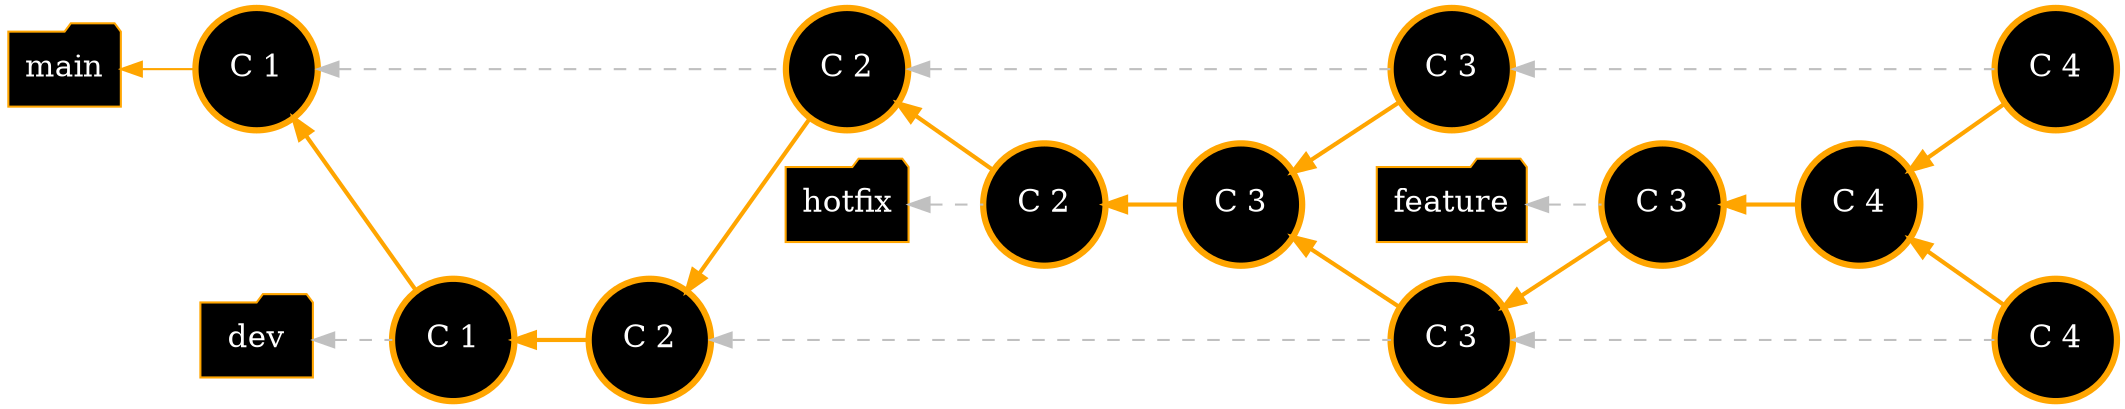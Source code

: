 digraph git_branch_model {
    splines=line
    rankdir="LR"
    bgcolor="transparent"

    /* Global Node/Edge config */
    node[style=bold]
    edge[style=bold,arrowhead=open, dir=back]

    /* Nodes representing the branches */
    node[fontsize=15.0, style=filled, fillcolor=black, fontcolor=white, shape=folder, color=orange]
    main [group="main"]
    dev [group="dev"]
    hotfix [group="hotfix"]
    feature [group="feature"]

    /* Nodes representing commit */
    node[fontsize=15.0, style=filled, fillcolor=black, fontcolor=white, shape=circle, color="orange" penwidth = 3]
    C_1[label="C 1", group="main"]
    C_2[label="C 2", group="dev"]
    C_3[label="C 3", group="hotfix"]
    C_4[label="C 4", group="feature"]

    /* Nodes representing pointer */
    node[style=filled, fillcolor=black, fontcolor=white, color="orange"]
    C_2_M [label="C 2", group="main"]
    C_3_M [label="C 3", group="main"]
    C_1_D [label="C 1", group="dev"]
    C_3_D [label="C 3", group="dev"]
    C_2_H [label="C 2", group="hotfix"]
    C_3_F [label="C 3", group="feature"]
    C_4_D [label="C 4", group="dev"]
    C_4_M [label="C 4", group="main"]


    /* Connect hidden branch name nodes
    main -> dev -> hotfix -> feature  [style="invis"] */

    edge[arrowhead=none, style="dashed",color=gray]
    /* Define main branch commits */
    main -> C_1 [arrowhead="", color="orange"style=""]
    C_1 -> C_2_M [style="dashed"]
    C_2_M -> C_3_M
    C_3_M -> C_4_M

    /* Define dev branch commits */
    dev -> C_1_D
    C_1_D -> C_2 [arrowhead="", color="orange",style="bold"]
    C_2 -> C_3_D
    C_3_D -> C_4_D

    /* Define hotfix branch commits */
    hotfix -> C_2_H
    C_2_H -> C_3 [arrowhead="", color="orange",style="bold"]

    /* Define feature branch commits */
    feature -> C_3_F
    C_3_F -> C_4 [arrowhead="", color="orange",style="bold"]

    edge[color="orange", arrowhead="",  style="bold"]
    /* 1. inter branch commit */
    C_1 -> C_1_D

    /* 2. inter branch commit */
    C_2 -> C_2_M

    /* 3.  inter branch commit */
    C_2_M -> C_2_H

    /* 4.  inter branch commit */
    C_3 -> { C_3_D C_3_M }

    /* 5. inter branch commit */
    C_3_D -> C_3_F

    /* 5. inter branch commit */
    C_4 -> {C_4_D C_4_M}

}

